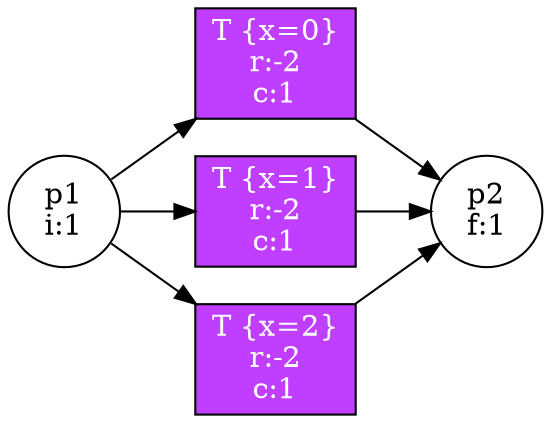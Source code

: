 Digraph SP { 
 rankdir=LR;

p0 [label=<p1<br/>i:1>,shape=circle];
p1 [label=<p2<br/>f:1>,shape=circle];
{ rank=same;p0; }
{ rank=same;p1; }
t0 [label=<T {x=0}<br/>r:-2<br/>c:1>,style=filled,fillcolor=darkorchid1,fontcolor=white,shape=box];
p0 -> t0 [weight=10];
t0 -> p1 [weight=10];
t1 [label=<T {x=1}<br/>r:-2<br/>c:1>,style=filled,fillcolor=darkorchid1,fontcolor=white,shape=box];
p0 -> t1 [weight=10];
t1 -> p1 [weight=10];
t2 [label=<T {x=2}<br/>r:-2<br/>c:1>,style=filled,fillcolor=darkorchid1,fontcolor=white,shape=box];
p0 -> t2 [weight=10];
t2 -> p1 [weight=10];
}Digraph D {
subgraph cluster_0
{
label=<Iteration 0>;
rankdir=LR;
color=black;
i0m0 -> i0m1 [label=<<b>T {x=0}<br/>1</b>>,fontcolor=darkorchid1,weight=999];
i0m0 -> i0m1 [label=<<b>T {x=1}<br/>1</b>>,fontcolor=darkorchid1,weight=999,style=dashed,color=gray19,arrowtail=tee];
i0m0 -> i0m1 [label=<<b>T {x=2}<br/>1</b>>,fontcolor=darkorchid1,weight=999,style=dashed,color=gray19,arrowtail=tee];
i0m0 [label=<(m0)<BR/>[p1]<BR/>g=0,h=1>,style=bold];
i0m0 -> i0m1 [color=red];
i0m1 [label=<m1<BR/>[p2]<BR/>g=1,h=0>,color=blue,style=bold];
info [shape=plaintext,label=<Exit code for alignment: 1<br/>Length of the alignment found: 1<br/>Length of the orignal trace: 1<br/>Places in the synchronous product: 2<br/>Transtions in the synchronous product: 3<br/>Cost of the alignment: 1<br/>Transitions fired: 3<br/>Markings polled from queue: 2<br/>Markings added to closed set: 1<br/>Markings queued: 2<br/>Markings reached: 2<br/>Heuristics computed: 1<br/>Heuristics estimated: 0<br/>Heuristics derived: 1<br/>Maximum queue length (elts): 1<br/>Maximum queue capacity (elts): 16<br/>Maximum capacity visited set (elts): 37<br/>Approximate peak memory used (kb): 1<br/>Time to compute alignment (us): 6551<br/>Time to compute heuristics (us): 252<br/>Time to setup algorithm (us): 5385<br/>Total Time including setup (us): 11936<br/>Number of splits when splitting marking: 0<br/>Log move cost of alignment: 0<br/>Model move cost of alignment: 1<br/>Synchronous move cost of alignment: 0<br/>Pre-processing time (us): 635<br/>Size of the constraintset: 0<br/>Number of times replay was restarted: 0<br/>>];
}
}
Digraph A { 
 rankdir=LR;
{ rank=same;p0; }
t0 [label=<T {x=0}<br/>r:-2<br/>c:1>,style=filled,fillcolor=darkorchid1,fontcolor=white,shape=box];
p0 [label=<p1<br/>i:1>,shape=circle];
p0 -> t0 [weight=10];
p1 [label=<p2<br/>f:1>,shape=circle];
t0 -> p1 [weight=10];
{ rank=same;p1; }
}Digraph SP { 
 rankdir=LR;

p0 [label=<p1<br/>i:1>,shape=circle];
p1 [label=<p2<br/>f:1>,shape=circle];
p2 [label=<pe_0<br/>i:1>,shape=circle];
p3 [label=<pe_1>,shape=circle];
p4 [label=<pe_2>,shape=circle];
p5 [label=<pe_3>,shape=circle];
p6 [label=<pe_4<br/>f:1>,shape=circle];
{ rank=same;p0; p2; }
{ rank=same;p1; p6; }
t0 [label=<T {x=0}<br/>r:-2<br/>c:1>,style=filled,fillcolor=darkorchid1,fontcolor=white,shape=box];
p0 -> t0 [weight=10];
t0 -> p1 [weight=10];
t1 [label=<T {x=1}<br/>r:-2<br/>c:1>,style=filled,fillcolor=darkorchid1,fontcolor=white,shape=box];
p0 -> t1 [weight=10];
t1 -> p1 [weight=10];
t2 [label=<T {x=2}<br/>r:-2<br/>c:1>,style=filled,fillcolor=darkorchid1,fontcolor=white,shape=box];
p0 -> t2 [weight=10];
t2 -> p1 [weight=10];
t3 [label=<e0(1)<br/>r:0<br/>c:1>,style=filled,fillcolor=goldenrod2,fontcolor=black,shape=box];
p2 -> t3 [weight=10];
t3 -> p3 [weight=10];
t4 [label=<T {x=0} + e0(1)<br/>r:0<br/>c:0>,style=filled,fillcolor=forestgreen,fontcolor=white,shape=box];
p2 -> t4 [weight=2];
p0 -> t4 [weight=2];
t4 -> p3 [weight=2];
t4 -> p1 [weight=2];
t5 [label=<e1(0)<br/>r:1<br/>c:1>,style=filled,fillcolor=goldenrod2,fontcolor=black,shape=box];
p3 -> t5 [weight=10];
t5 -> p4 [weight=10];
t6 [label=<e2(4)<br/>r:2<br/>c:1>,style=filled,fillcolor=goldenrod2,fontcolor=black,shape=box];
p4 -> t6 [weight=10];
t6 -> p5 [weight=10];
t7 [label=<e3(3)<br/>r:3<br/>c:1>,style=filled,fillcolor=goldenrod2,fontcolor=black,shape=box];
p5 -> t7 [weight=10];
t7 -> p6 [weight=10];
}Digraph D {
subgraph cluster_0
{
label=<Iteration 0>;
rankdir=LR;
color=black;
i0m0 -> i0m1 [label=<<b>T {x=0}<br/>1</b>>,fontcolor=darkorchid1,weight=999];
{rank=same; i0m0; i0m2  }
i0m0 -> i0m2 [label=<<b>e0(1)<br/>1</b>>,fontcolor=goldenrod2,weight=999];
i0m0 -> i0m3 [label=<<b>T {x=0} + e0(1)<br/>0</b>>,fontcolor=forestgreen,weight=999];
i0m0 [label=<(m0)<BR/>[p1,pe_0]<BR/>g=0,h=3>,style=bold];
{rank=same; i0m3; i0m4  }
i0m3 -> i0m4 [label=<<b>e1(0)<br/>1</b>>,fontcolor=goldenrod2,weight=999];
i0m3 [label=<(m3)<BR/>[p2,pe_1]<BR/>g=0,h=3>,color=blue,style=bold];
{rank=same; i0m4; i0m5  }
i0m4 -> i0m5 [label=<<b>e2(4)<br/>1</b>>,fontcolor=goldenrod2,weight=999];
i0m4 [label=<(m4)<BR/>[p2,pe_2]<BR/>g=1,h=2>,color=blue,style=bold];
{rank=same; i0m5; i0m6  }
i0m5 -> i0m6 [label=<<b>e3(3)<br/>1</b>>,fontcolor=goldenrod2,weight=999];
i0m5 [label=<(m5)<BR/>[p2,pe_3]<BR/>g=2,h=1>,color=blue,style=bold];
i0m5 -> i0m6 [color=red];
i0m4 -> i0m5 [color=red];
i0m3 -> i0m4 [color=red];
i0m0 -> i0m3 [color=red];
i0m1 [label=<m1<BR/>[p2,pe_0]<BR/>g=1,~h=2>,style=dashed];
i0m2 [label=<m2<BR/>[p1,pe_1]<BR/>g=1,~h=2>,style=dashed];
i0m6 [label=<m6<BR/>[p2,pe_4]<BR/>g=3,h=0>,color=blue,style=bold];
info [shape=plaintext,label=<Exit code for alignment: 1<br/>Length of the alignment found: 4<br/>Length of the orignal trace: 4<br/>Places in the synchronous product: 7<br/>Transtions in the synchronous product: 8<br/>Cost of the alignment: 3<br/>Transitions fired: 8<br/>Markings polled from queue: 5<br/>Markings added to closed set: 4<br/>Markings queued: 7<br/>Markings reached: 7<br/>Heuristics computed: 1<br/>Heuristics estimated: 2<br/>Heuristics derived: 4<br/>Maximum queue length (elts): 3<br/>Maximum queue capacity (elts): 16<br/>Maximum capacity visited set (elts): 37<br/>Approximate peak memory used (kb): 1<br/>Time to compute alignment (us): 2865<br/>Time to compute heuristics (us): 133<br/>Time to setup algorithm (us): 39<br/>Total Time including setup (us): 2904<br/>Number of splits when splitting marking: 0<br/>Log move cost of alignment: 3<br/>Model move cost of alignment: 0<br/>Synchronous move cost of alignment: 0<br/>Pre-processing time (us): 394<br/>Size of the constraintset: 0<br/>Number of times replay was restarted: 0<br/>>];
}
}
Digraph A { 
 rankdir=LR;
{ rank=same;p0; p2; }
t0 [label=<T {x=0} + e0(1)<br/>r:0<br/>c:0>,style=filled,fillcolor=forestgreen,fontcolor=white,shape=box];
p0 [label=<p1<br/>i:1>,shape=circle];
p0 -> t0 [weight=2];
p2 [label=<pe_0<br/>i:1>,shape=circle];
p2 -> t0 [weight=2];
p1 [label=<p2<br/>f:1>,shape=circle];
t0 -> p1 [weight=2];
p3 [label=<pe_1>,shape=circle];
t0 -> p3 [weight=2];
t1 [label=<e1(0)<br/>r:1<br/>c:1>,style=filled,fillcolor=goldenrod2,fontcolor=black,shape=box];
p3 [label=<pe_1>,shape=circle];
p3 -> t1 [weight=10];
p11 [label=<pe_2>,shape=circle];
t1 -> p11 [weight=10];
t2 [label=<e2(4)<br/>r:2<br/>c:1>,style=filled,fillcolor=goldenrod2,fontcolor=black,shape=box];
p11 -> t2 [weight=10];
p19 [label=<pe_3>,shape=circle];
t2 -> p19 [weight=10];
t3 [label=<e3(3)<br/>r:3<br/>c:1>,style=filled,fillcolor=goldenrod2,fontcolor=black,shape=box];
p19 -> t3 [weight=10];
p27 [label=<pe_4<br/>f:1>,shape=circle];
t3 -> p27 [weight=10];
{ rank=same;p1; p27; }
}Digraph SP { 
 rankdir=LR;

p0 [label=<p1<br/>i:1>,shape=circle];
p1 [label=<p2<br/>f:1>,shape=circle];
p2 [label=<pe_0<br/>i:1>,shape=circle];
p3 [label=<pe_1<br/>f:1>,shape=circle];
{ rank=same;p0; p2; }
{ rank=same;p1; p3; }
t0 [label=<T {x=0}<br/>r:-2<br/>c:1>,style=filled,fillcolor=darkorchid1,fontcolor=white,shape=box];
p0 -> t0 [weight=10];
t0 -> p1 [weight=10];
t1 [label=<T {x=1}<br/>r:-2<br/>c:1>,style=filled,fillcolor=darkorchid1,fontcolor=white,shape=box];
p0 -> t1 [weight=10];
t1 -> p1 [weight=10];
t2 [label=<T {x=2}<br/>r:-2<br/>c:1>,style=filled,fillcolor=darkorchid1,fontcolor=white,shape=box];
p0 -> t2 [weight=10];
t2 -> p1 [weight=10];
t3 [label=<e0(2)<br/>r:0<br/>c:1>,style=filled,fillcolor=goldenrod2,fontcolor=black,shape=box];
p2 -> t3 [weight=10];
t3 -> p3 [weight=10];
}Digraph D {
subgraph cluster_0
{
label=<Iteration 0>;
rankdir=LR;
color=black;
i0m0 -> i0m1 [label=<<b>T {x=0}<br/>1</b>>,fontcolor=darkorchid1,weight=999];
i0m0 -> i0m1 [label=<<b>T {x=1}<br/>1</b>>,fontcolor=darkorchid1,weight=999,style=dashed,color=gray19,arrowtail=tee];
i0m0 -> i0m1 [label=<<b>T {x=2}<br/>1</b>>,fontcolor=darkorchid1,weight=999,style=dashed,color=gray19,arrowtail=tee];
{rank=same; i0m0; i0m2  }
i0m0 -> i0m2 [label=<<b>e0(2)<br/>1</b>>,fontcolor=goldenrod2,weight=999];
i0m0 [label=<(m0)<BR/>[p1,pe_0]<BR/>g=0,h=2>,style=bold];
i0m2 [label=<(m2)<BR/>[p1,pe_1]<BR/>g=1,h=1>,color=blue,style=bold];
{rank=same; i0m1; i0m3  }
i0m1 -> i0m3 [label=<<b>e0(2)<br/>1</b>>,fontcolor=goldenrod2,weight=999];
i0m1 [label=<(m1)<BR/>[p2,pe_0]<BR/>g=1,h=1>,color=blue,style=bold];
i0m1 -> i0m3 [color=red];
i0m0 -> i0m1 [color=red];
i0m3 [label=<m3<BR/>[p2,pe_1]<BR/>g=2,h=0>,color=blue,style=bold];
info [shape=plaintext,label=<Exit code for alignment: 1<br/>Length of the alignment found: 2<br/>Length of the orignal trace: 1<br/>Places in the synchronous product: 4<br/>Transtions in the synchronous product: 4<br/>Cost of the alignment: 2<br/>Transitions fired: 5<br/>Markings polled from queue: 4<br/>Markings added to closed set: 3<br/>Markings queued: 4<br/>Markings reached: 4<br/>Heuristics computed: 1<br/>Heuristics estimated: 0<br/>Heuristics derived: 3<br/>Maximum queue length (elts): 2<br/>Maximum queue capacity (elts): 16<br/>Maximum capacity visited set (elts): 37<br/>Approximate peak memory used (kb): 1<br/>Time to compute alignment (us): 2961<br/>Time to compute heuristics (us): 117<br/>Time to setup algorithm (us): 25<br/>Total Time including setup (us): 2986<br/>Number of splits when splitting marking: 0<br/>Log move cost of alignment: 1<br/>Model move cost of alignment: 1<br/>Synchronous move cost of alignment: 0<br/>Pre-processing time (us): 23<br/>Size of the constraintset: 0<br/>Number of times replay was restarted: 0<br/>>];
}
}
Digraph A { 
 rankdir=LR;
{ rank=same;p0; p2; }
t0 [label=<T {x=0}<br/>r:-2<br/>c:1>,style=filled,fillcolor=darkorchid1,fontcolor=white,shape=box];
p0 [label=<p1<br/>i:1>,shape=circle];
p0 -> t0 [weight=10];
p1 [label=<p2<br/>f:1>,shape=circle];
t0 -> p1 [weight=10];
t1 [label=<e0(2)<br/>r:0<br/>c:1>,style=filled,fillcolor=goldenrod2,fontcolor=black,shape=box];
p2 [label=<pe_0<br/>i:1>,shape=circle];
p2 -> t1 [weight=10];
p7 [label=<pe_1<br/>f:1>,shape=circle];
t1 -> p7 [weight=10];
{ rank=same;p1; p7; }
}